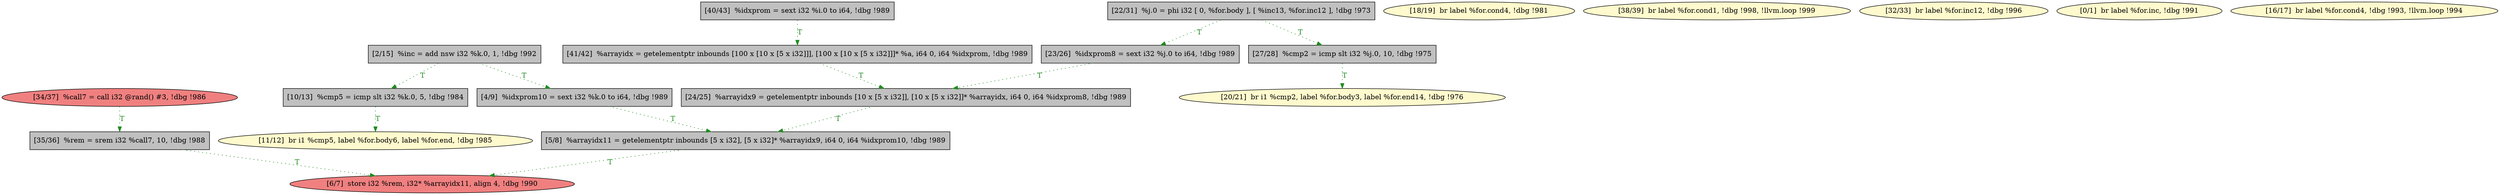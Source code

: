 
digraph G {


node465 [fillcolor=grey,label="[23/26]  %idxprom8 = sext i32 %j.0 to i64, !dbg !989",shape=rectangle,style=filled ]
node451 [fillcolor=lemonchiffon,label="[11/12]  br i1 %cmp5, label %for.body6, label %for.end, !dbg !985",shape=ellipse,style=filled ]
node448 [fillcolor=grey,label="[2/15]  %inc = add nsw i32 %k.0, 1, !dbg !992",shape=rectangle,style=filled ]
node453 [fillcolor=lightcoral,label="[34/37]  %call7 = call i32 @rand() #3, !dbg !986",shape=ellipse,style=filled ]
node450 [fillcolor=lemonchiffon,label="[18/19]  br label %for.cond4, !dbg !981",shape=ellipse,style=filled ]
node464 [fillcolor=grey,label="[27/28]  %cmp2 = icmp slt i32 %j.0, 10, !dbg !975",shape=rectangle,style=filled ]
node462 [fillcolor=lemonchiffon,label="[38/39]  br label %for.cond1, !dbg !998, !llvm.loop !999",shape=ellipse,style=filled ]
node449 [fillcolor=lightcoral,label="[6/7]  store i32 %rem, i32* %arrayidx11, align 4, !dbg !990",shape=ellipse,style=filled ]
node447 [fillcolor=grey,label="[10/13]  %cmp5 = icmp slt i32 %k.0, 5, !dbg !984",shape=rectangle,style=filled ]
node452 [fillcolor=grey,label="[22/31]  %j.0 = phi i32 [ 0, %for.body ], [ %inc13, %for.inc12 ], !dbg !973",shape=rectangle,style=filled ]
node459 [fillcolor=grey,label="[41/42]  %arrayidx = getelementptr inbounds [100 x [10 x [5 x i32]]], [100 x [10 x [5 x i32]]]* %a, i64 0, i64 %idxprom, !dbg !989",shape=rectangle,style=filled ]
node455 [fillcolor=grey,label="[5/8]  %arrayidx11 = getelementptr inbounds [5 x i32], [5 x i32]* %arrayidx9, i64 0, i64 %idxprom10, !dbg !989",shape=rectangle,style=filled ]
node454 [fillcolor=lemonchiffon,label="[32/33]  br label %for.inc12, !dbg !996",shape=ellipse,style=filled ]
node466 [fillcolor=lemonchiffon,label="[20/21]  br i1 %cmp2, label %for.body3, label %for.end14, !dbg !976",shape=ellipse,style=filled ]
node456 [fillcolor=lemonchiffon,label="[0/1]  br label %for.inc, !dbg !991",shape=ellipse,style=filled ]
node457 [fillcolor=grey,label="[24/25]  %arrayidx9 = getelementptr inbounds [10 x [5 x i32]], [10 x [5 x i32]]* %arrayidx, i64 0, i64 %idxprom8, !dbg !989",shape=rectangle,style=filled ]
node458 [fillcolor=grey,label="[40/43]  %idxprom = sext i32 %i.0 to i64, !dbg !989",shape=rectangle,style=filled ]
node463 [fillcolor=grey,label="[35/36]  %rem = srem i32 %call7, 10, !dbg !988",shape=rectangle,style=filled ]
node460 [fillcolor=lemonchiffon,label="[16/17]  br label %for.cond4, !dbg !993, !llvm.loop !994",shape=ellipse,style=filled ]
node461 [fillcolor=grey,label="[4/9]  %idxprom10 = sext i32 %k.0 to i64, !dbg !989",shape=rectangle,style=filled ]

node448->node461 [style=dotted,color=forestgreen,label="T",fontcolor=forestgreen ]
node458->node459 [style=dotted,color=forestgreen,label="T",fontcolor=forestgreen ]
node459->node457 [style=dotted,color=forestgreen,label="T",fontcolor=forestgreen ]
node452->node464 [style=dotted,color=forestgreen,label="T",fontcolor=forestgreen ]
node465->node457 [style=dotted,color=forestgreen,label="T",fontcolor=forestgreen ]
node455->node449 [style=dotted,color=forestgreen,label="T",fontcolor=forestgreen ]
node448->node447 [style=dotted,color=forestgreen,label="T",fontcolor=forestgreen ]
node461->node455 [style=dotted,color=forestgreen,label="T",fontcolor=forestgreen ]
node453->node463 [style=dotted,color=forestgreen,label="T",fontcolor=forestgreen ]
node457->node455 [style=dotted,color=forestgreen,label="T",fontcolor=forestgreen ]
node447->node451 [style=dotted,color=forestgreen,label="T",fontcolor=forestgreen ]
node464->node466 [style=dotted,color=forestgreen,label="T",fontcolor=forestgreen ]
node452->node465 [style=dotted,color=forestgreen,label="T",fontcolor=forestgreen ]
node463->node449 [style=dotted,color=forestgreen,label="T",fontcolor=forestgreen ]


}
